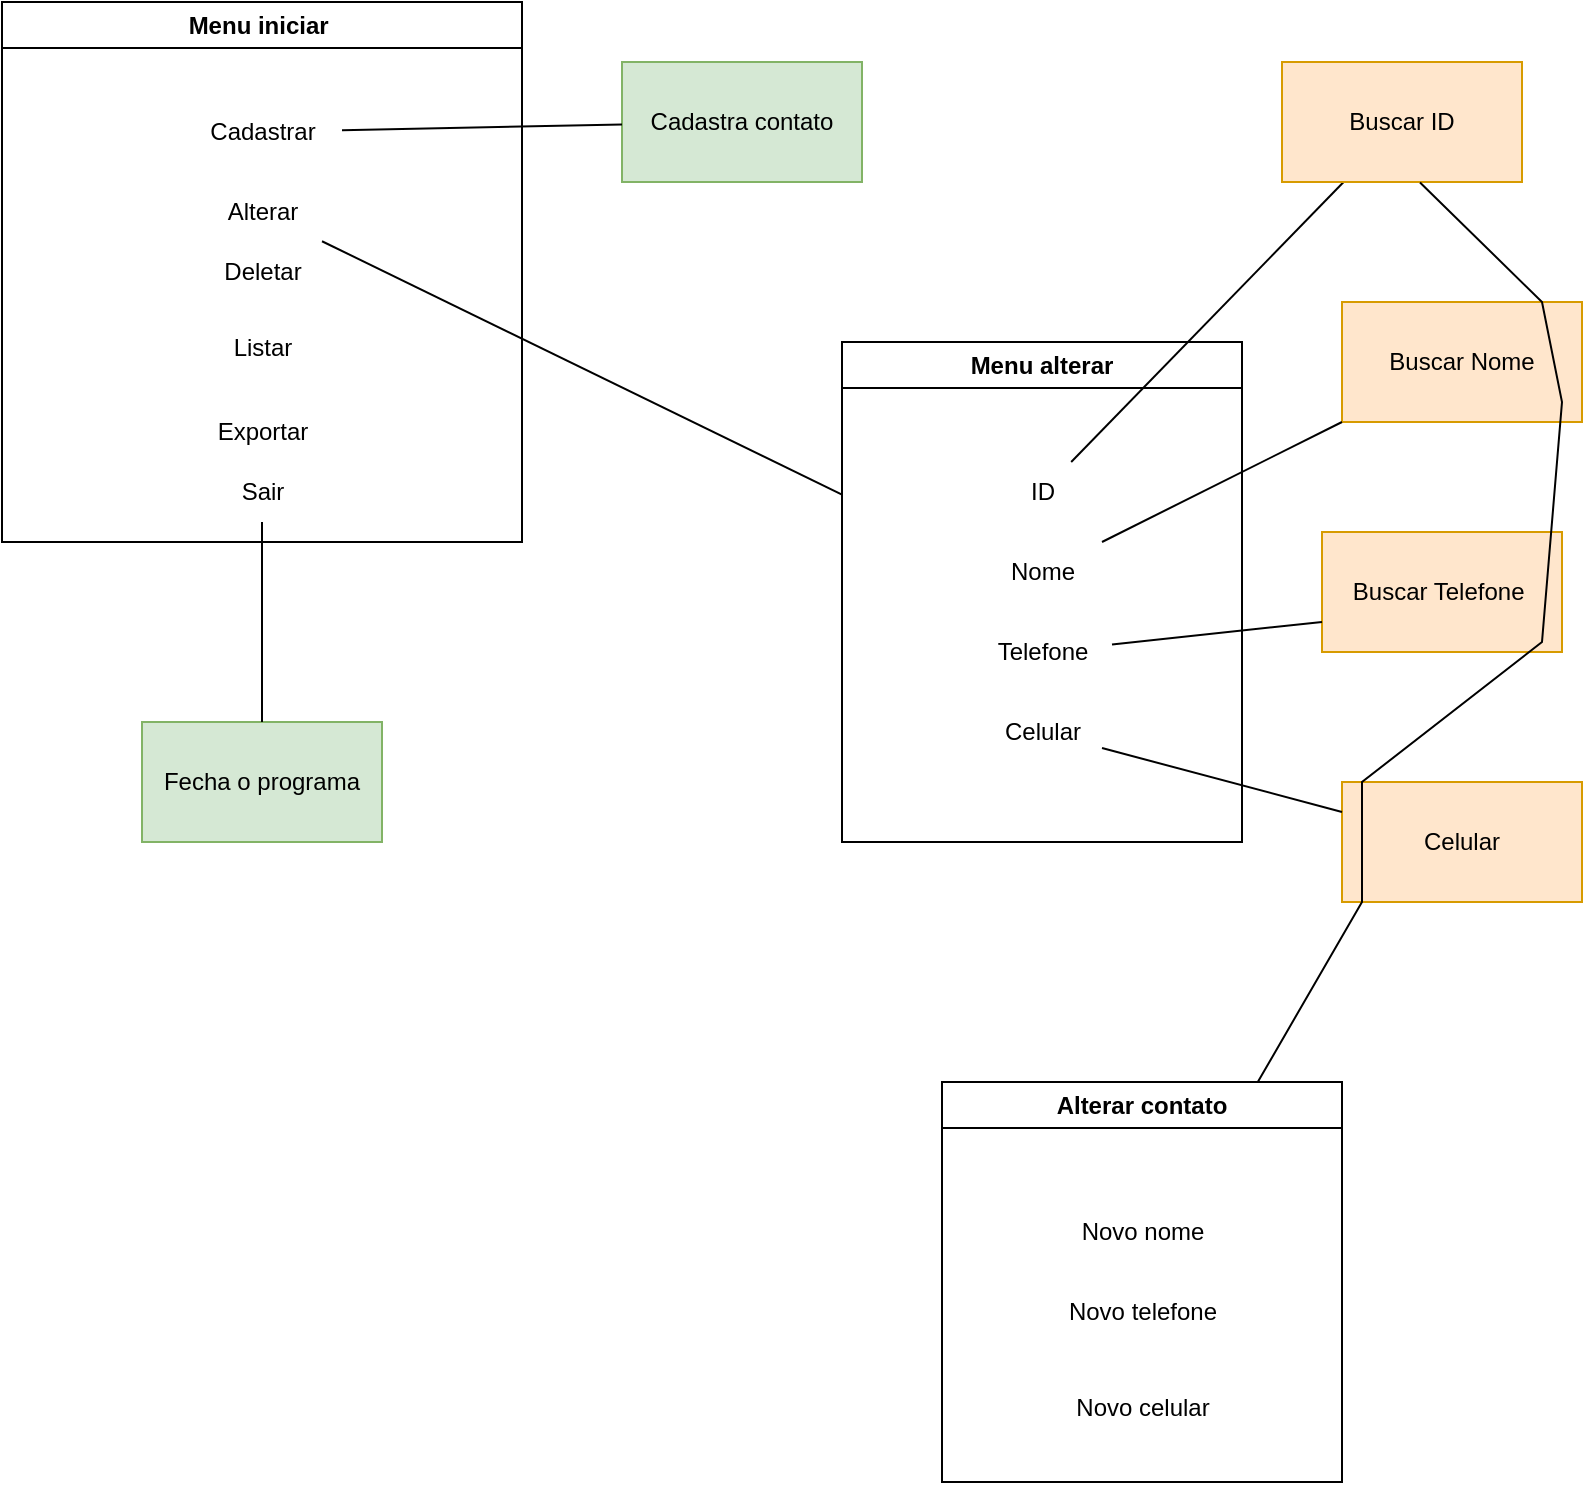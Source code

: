<mxfile version="24.8.9">
  <diagram name="Página-1" id="AobqLXewHuEHCj6xdsLq">
    <mxGraphModel dx="934" dy="588" grid="1" gridSize="10" guides="1" tooltips="1" connect="1" arrows="1" fold="1" page="1" pageScale="1" pageWidth="827" pageHeight="1169" math="0" shadow="0">
      <root>
        <mxCell id="0" />
        <mxCell id="1" parent="0" />
        <mxCell id="H1AuBjO5pCfdvJ7z72MC-6" value="Menu iniciar&amp;nbsp;" style="swimlane;whiteSpace=wrap;html=1;" vertex="1" parent="1">
          <mxGeometry x="30" y="150" width="260" height="270" as="geometry" />
        </mxCell>
        <mxCell id="H1AuBjO5pCfdvJ7z72MC-7" value="Cadastrar" style="text;html=1;align=center;verticalAlign=middle;resizable=0;points=[];autosize=1;strokeColor=none;fillColor=none;" vertex="1" parent="H1AuBjO5pCfdvJ7z72MC-6">
          <mxGeometry x="90" y="50" width="80" height="30" as="geometry" />
        </mxCell>
        <mxCell id="H1AuBjO5pCfdvJ7z72MC-8" value="Alterar" style="text;html=1;align=center;verticalAlign=middle;resizable=0;points=[];autosize=1;strokeColor=none;fillColor=none;" vertex="1" parent="H1AuBjO5pCfdvJ7z72MC-6">
          <mxGeometry x="100" y="90" width="60" height="30" as="geometry" />
        </mxCell>
        <mxCell id="H1AuBjO5pCfdvJ7z72MC-11" value="Deletar" style="text;html=1;align=center;verticalAlign=middle;resizable=0;points=[];autosize=1;strokeColor=none;fillColor=none;" vertex="1" parent="H1AuBjO5pCfdvJ7z72MC-6">
          <mxGeometry x="100" y="120" width="60" height="30" as="geometry" />
        </mxCell>
        <mxCell id="H1AuBjO5pCfdvJ7z72MC-14" value="Sair" style="text;html=1;align=center;verticalAlign=middle;resizable=0;points=[];autosize=1;strokeColor=none;fillColor=none;" vertex="1" parent="H1AuBjO5pCfdvJ7z72MC-6">
          <mxGeometry x="110" y="230" width="40" height="30" as="geometry" />
        </mxCell>
        <mxCell id="H1AuBjO5pCfdvJ7z72MC-13" value="Exportar" style="text;html=1;align=center;verticalAlign=middle;resizable=0;points=[];autosize=1;strokeColor=none;fillColor=none;" vertex="1" parent="H1AuBjO5pCfdvJ7z72MC-6">
          <mxGeometry x="95" y="200" width="70" height="30" as="geometry" />
        </mxCell>
        <mxCell id="H1AuBjO5pCfdvJ7z72MC-12" value="Listar" style="text;html=1;align=center;verticalAlign=middle;resizable=0;points=[];autosize=1;strokeColor=none;fillColor=none;" vertex="1" parent="H1AuBjO5pCfdvJ7z72MC-6">
          <mxGeometry x="105" y="158" width="50" height="30" as="geometry" />
        </mxCell>
        <mxCell id="H1AuBjO5pCfdvJ7z72MC-16" value="Fecha o programa" style="rounded=0;whiteSpace=wrap;html=1;fillColor=#d5e8d4;strokeColor=#82b366;" vertex="1" parent="1">
          <mxGeometry x="100" y="510" width="120" height="60" as="geometry" />
        </mxCell>
        <mxCell id="H1AuBjO5pCfdvJ7z72MC-17" value="" style="endArrow=none;html=1;rounded=0;exitX=0.5;exitY=0;exitDx=0;exitDy=0;" edge="1" parent="1" source="H1AuBjO5pCfdvJ7z72MC-16" target="H1AuBjO5pCfdvJ7z72MC-14">
          <mxGeometry width="50" height="50" relative="1" as="geometry">
            <mxPoint x="380" y="390" as="sourcePoint" />
            <mxPoint x="430" y="340" as="targetPoint" />
            <Array as="points" />
          </mxGeometry>
        </mxCell>
        <mxCell id="H1AuBjO5pCfdvJ7z72MC-18" value="Cadastra contato" style="rounded=0;whiteSpace=wrap;html=1;fillColor=#d5e8d4;strokeColor=#82b366;" vertex="1" parent="1">
          <mxGeometry x="340" y="180" width="120" height="60" as="geometry" />
        </mxCell>
        <mxCell id="H1AuBjO5pCfdvJ7z72MC-19" value="" style="endArrow=none;html=1;rounded=0;" edge="1" parent="1" source="H1AuBjO5pCfdvJ7z72MC-7" target="H1AuBjO5pCfdvJ7z72MC-18">
          <mxGeometry width="50" height="50" relative="1" as="geometry">
            <mxPoint x="380" y="390" as="sourcePoint" />
            <mxPoint x="430" y="340" as="targetPoint" />
          </mxGeometry>
        </mxCell>
        <mxCell id="H1AuBjO5pCfdvJ7z72MC-21" value="Menu alterar" style="swimlane;whiteSpace=wrap;html=1;" vertex="1" parent="1">
          <mxGeometry x="450" y="320" width="200" height="250" as="geometry" />
        </mxCell>
        <mxCell id="H1AuBjO5pCfdvJ7z72MC-24" value="ID" style="text;html=1;align=center;verticalAlign=middle;resizable=0;points=[];autosize=1;strokeColor=none;fillColor=none;" vertex="1" parent="H1AuBjO5pCfdvJ7z72MC-21">
          <mxGeometry x="80" y="60" width="40" height="30" as="geometry" />
        </mxCell>
        <mxCell id="H1AuBjO5pCfdvJ7z72MC-25" value="Nome" style="text;html=1;align=center;verticalAlign=middle;resizable=0;points=[];autosize=1;strokeColor=none;fillColor=none;" vertex="1" parent="H1AuBjO5pCfdvJ7z72MC-21">
          <mxGeometry x="70" y="100" width="60" height="30" as="geometry" />
        </mxCell>
        <mxCell id="H1AuBjO5pCfdvJ7z72MC-26" value="Telefone" style="text;html=1;align=center;verticalAlign=middle;resizable=0;points=[];autosize=1;strokeColor=none;fillColor=none;" vertex="1" parent="H1AuBjO5pCfdvJ7z72MC-21">
          <mxGeometry x="65" y="140" width="70" height="30" as="geometry" />
        </mxCell>
        <mxCell id="H1AuBjO5pCfdvJ7z72MC-23" value="Celular" style="text;html=1;align=center;verticalAlign=middle;resizable=0;points=[];autosize=1;strokeColor=none;fillColor=none;" vertex="1" parent="H1AuBjO5pCfdvJ7z72MC-21">
          <mxGeometry x="70" y="180" width="60" height="30" as="geometry" />
        </mxCell>
        <mxCell id="H1AuBjO5pCfdvJ7z72MC-22" value="" style="endArrow=none;html=1;rounded=0;" edge="1" parent="1" source="H1AuBjO5pCfdvJ7z72MC-8" target="H1AuBjO5pCfdvJ7z72MC-21">
          <mxGeometry width="50" height="50" relative="1" as="geometry">
            <mxPoint x="380" y="390" as="sourcePoint" />
            <mxPoint x="430" y="340" as="targetPoint" />
          </mxGeometry>
        </mxCell>
        <mxCell id="H1AuBjO5pCfdvJ7z72MC-28" value="" style="endArrow=none;html=1;rounded=0;" edge="1" parent="1" source="H1AuBjO5pCfdvJ7z72MC-24" target="H1AuBjO5pCfdvJ7z72MC-29">
          <mxGeometry width="50" height="50" relative="1" as="geometry">
            <mxPoint x="390" y="440" as="sourcePoint" />
            <mxPoint x="440" y="390" as="targetPoint" />
          </mxGeometry>
        </mxCell>
        <mxCell id="H1AuBjO5pCfdvJ7z72MC-29" value="Buscar ID&lt;span style=&quot;color: rgba(0, 0, 0, 0); font-family: monospace; font-size: 0px; text-align: start; text-wrap-mode: nowrap;&quot;&gt;%3CmxGraphModel%3E%3Croot%3E%3CmxCell%20id%3D%220%22%2F%3E%3CmxCell%20id%3D%221%22%20parent%3D%220%22%2F%3E%3CmxCell%20id%3D%222%22%20value%3D%22ID%22%20style%3D%22text%3Bhtml%3D1%3Balign%3Dcenter%3BverticalAlign%3Dmiddle%3Bresizable%3D0%3Bpoints%3D%5B%5D%3Bautosize%3D1%3BstrokeColor%3Dnone%3BfillColor%3Dnone%3B%22%20vertex%3D%221%22%20parent%3D%221%22%3E%3CmxGeometry%20x%3D%22510%22%20y%3D%22348%22%20width%3D%2240%22%20height%3D%2230%22%20as%3D%22geometry%22%2F%3E%3C%2FmxCell%3E%3C%2Froot%3E%3C%2FmxGraphModel%3E&lt;/span&gt;" style="rounded=0;whiteSpace=wrap;html=1;fillColor=#ffe6cc;strokeColor=#d79b00;" vertex="1" parent="1">
          <mxGeometry x="670.0" y="180" width="120" height="60" as="geometry" />
        </mxCell>
        <mxCell id="H1AuBjO5pCfdvJ7z72MC-30" value="Buscar Nome" style="rounded=0;whiteSpace=wrap;html=1;fillColor=#ffe6cc;strokeColor=#d79b00;" vertex="1" parent="1">
          <mxGeometry x="700.0" y="300" width="120" height="60" as="geometry" />
        </mxCell>
        <mxCell id="H1AuBjO5pCfdvJ7z72MC-31" value="Buscar Telefone&amp;nbsp;" style="rounded=0;whiteSpace=wrap;html=1;fillColor=#ffe6cc;strokeColor=#d79b00;" vertex="1" parent="1">
          <mxGeometry x="690.0" y="415" width="120" height="60" as="geometry" />
        </mxCell>
        <mxCell id="H1AuBjO5pCfdvJ7z72MC-32" value="Celular" style="rounded=0;whiteSpace=wrap;html=1;fillColor=#ffe6cc;strokeColor=#d79b00;" vertex="1" parent="1">
          <mxGeometry x="700.0" y="540" width="120" height="60" as="geometry" />
        </mxCell>
        <mxCell id="H1AuBjO5pCfdvJ7z72MC-33" value="" style="endArrow=none;html=1;rounded=0;entryX=0;entryY=0.25;entryDx=0;entryDy=0;" edge="1" parent="1" source="H1AuBjO5pCfdvJ7z72MC-23" target="H1AuBjO5pCfdvJ7z72MC-32">
          <mxGeometry width="50" height="50" relative="1" as="geometry">
            <mxPoint x="390" y="440" as="sourcePoint" />
            <mxPoint x="440" y="390" as="targetPoint" />
          </mxGeometry>
        </mxCell>
        <mxCell id="H1AuBjO5pCfdvJ7z72MC-34" value="" style="endArrow=none;html=1;rounded=0;entryX=0;entryY=0.75;entryDx=0;entryDy=0;" edge="1" parent="1" source="H1AuBjO5pCfdvJ7z72MC-26" target="H1AuBjO5pCfdvJ7z72MC-31">
          <mxGeometry width="50" height="50" relative="1" as="geometry">
            <mxPoint x="400" y="450" as="sourcePoint" />
            <mxPoint x="450" y="400" as="targetPoint" />
          </mxGeometry>
        </mxCell>
        <mxCell id="H1AuBjO5pCfdvJ7z72MC-35" value="" style="endArrow=none;html=1;rounded=0;" edge="1" parent="1" source="H1AuBjO5pCfdvJ7z72MC-25" target="H1AuBjO5pCfdvJ7z72MC-30">
          <mxGeometry width="50" height="50" relative="1" as="geometry">
            <mxPoint x="410" y="460" as="sourcePoint" />
            <mxPoint x="460" y="410" as="targetPoint" />
          </mxGeometry>
        </mxCell>
        <mxCell id="H1AuBjO5pCfdvJ7z72MC-36" value="Alterar contato" style="swimlane;whiteSpace=wrap;html=1;" vertex="1" parent="1">
          <mxGeometry x="500" y="690" width="200" height="200" as="geometry" />
        </mxCell>
        <mxCell id="H1AuBjO5pCfdvJ7z72MC-37" value="Novo nome" style="text;html=1;align=center;verticalAlign=middle;resizable=0;points=[];autosize=1;strokeColor=none;fillColor=none;" vertex="1" parent="H1AuBjO5pCfdvJ7z72MC-36">
          <mxGeometry x="60" y="60" width="80" height="30" as="geometry" />
        </mxCell>
        <mxCell id="H1AuBjO5pCfdvJ7z72MC-38" value="Novo telefone" style="text;html=1;align=center;verticalAlign=middle;resizable=0;points=[];autosize=1;strokeColor=none;fillColor=none;" vertex="1" parent="H1AuBjO5pCfdvJ7z72MC-36">
          <mxGeometry x="50" y="100" width="100" height="30" as="geometry" />
        </mxCell>
        <mxCell id="H1AuBjO5pCfdvJ7z72MC-39" value="Novo celular&lt;div&gt;&lt;br&gt;&lt;/div&gt;" style="text;html=1;align=center;verticalAlign=middle;resizable=0;points=[];autosize=1;strokeColor=none;fillColor=none;" vertex="1" parent="H1AuBjO5pCfdvJ7z72MC-36">
          <mxGeometry x="55" y="150" width="90" height="40" as="geometry" />
        </mxCell>
        <mxCell id="H1AuBjO5pCfdvJ7z72MC-40" value="" style="endArrow=none;html=1;rounded=0;entryX=0.575;entryY=1.004;entryDx=0;entryDy=0;entryPerimeter=0;" edge="1" parent="1" source="H1AuBjO5pCfdvJ7z72MC-36" target="H1AuBjO5pCfdvJ7z72MC-29">
          <mxGeometry width="50" height="50" relative="1" as="geometry">
            <mxPoint x="390" y="670" as="sourcePoint" />
            <mxPoint x="790" y="690" as="targetPoint" />
            <Array as="points">
              <mxPoint x="710" y="600" />
              <mxPoint x="710" y="540" />
              <mxPoint x="800" y="470" />
              <mxPoint x="810" y="350" />
              <mxPoint x="800" y="300" />
            </Array>
          </mxGeometry>
        </mxCell>
      </root>
    </mxGraphModel>
  </diagram>
</mxfile>
